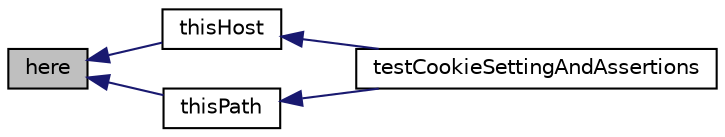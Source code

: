 digraph "here"
{
  edge [fontname="Helvetica",fontsize="10",labelfontname="Helvetica",labelfontsize="10"];
  node [fontname="Helvetica",fontsize="10",shape=record];
  rankdir="LR";
  Node1 [label="here",height=0.2,width=0.4,color="black", fillcolor="grey75", style="filled" fontcolor="black"];
  Node1 -> Node2 [dir="back",color="midnightblue",fontsize="10",style="solid",fontname="Helvetica"];
  Node2 [label="thisHost",height=0.2,width=0.4,color="black", fillcolor="white", style="filled",URL="$class_test_of_live_cookies.html#af714c17f8f00e93f9a5d3d6e52a8fcd1"];
  Node2 -> Node3 [dir="back",color="midnightblue",fontsize="10",style="solid",fontname="Helvetica"];
  Node3 [label="testCookieSettingAndAssertions",height=0.2,width=0.4,color="black", fillcolor="white", style="filled",URL="$class_test_of_live_cookies.html#a8ce7e06a54c6ca83cddacd3587e25427"];
  Node1 -> Node4 [dir="back",color="midnightblue",fontsize="10",style="solid",fontname="Helvetica"];
  Node4 [label="thisPath",height=0.2,width=0.4,color="black", fillcolor="white", style="filled",URL="$class_test_of_live_cookies.html#a749196c6f41275b52012d668b45fe8a2"];
  Node4 -> Node3 [dir="back",color="midnightblue",fontsize="10",style="solid",fontname="Helvetica"];
}
